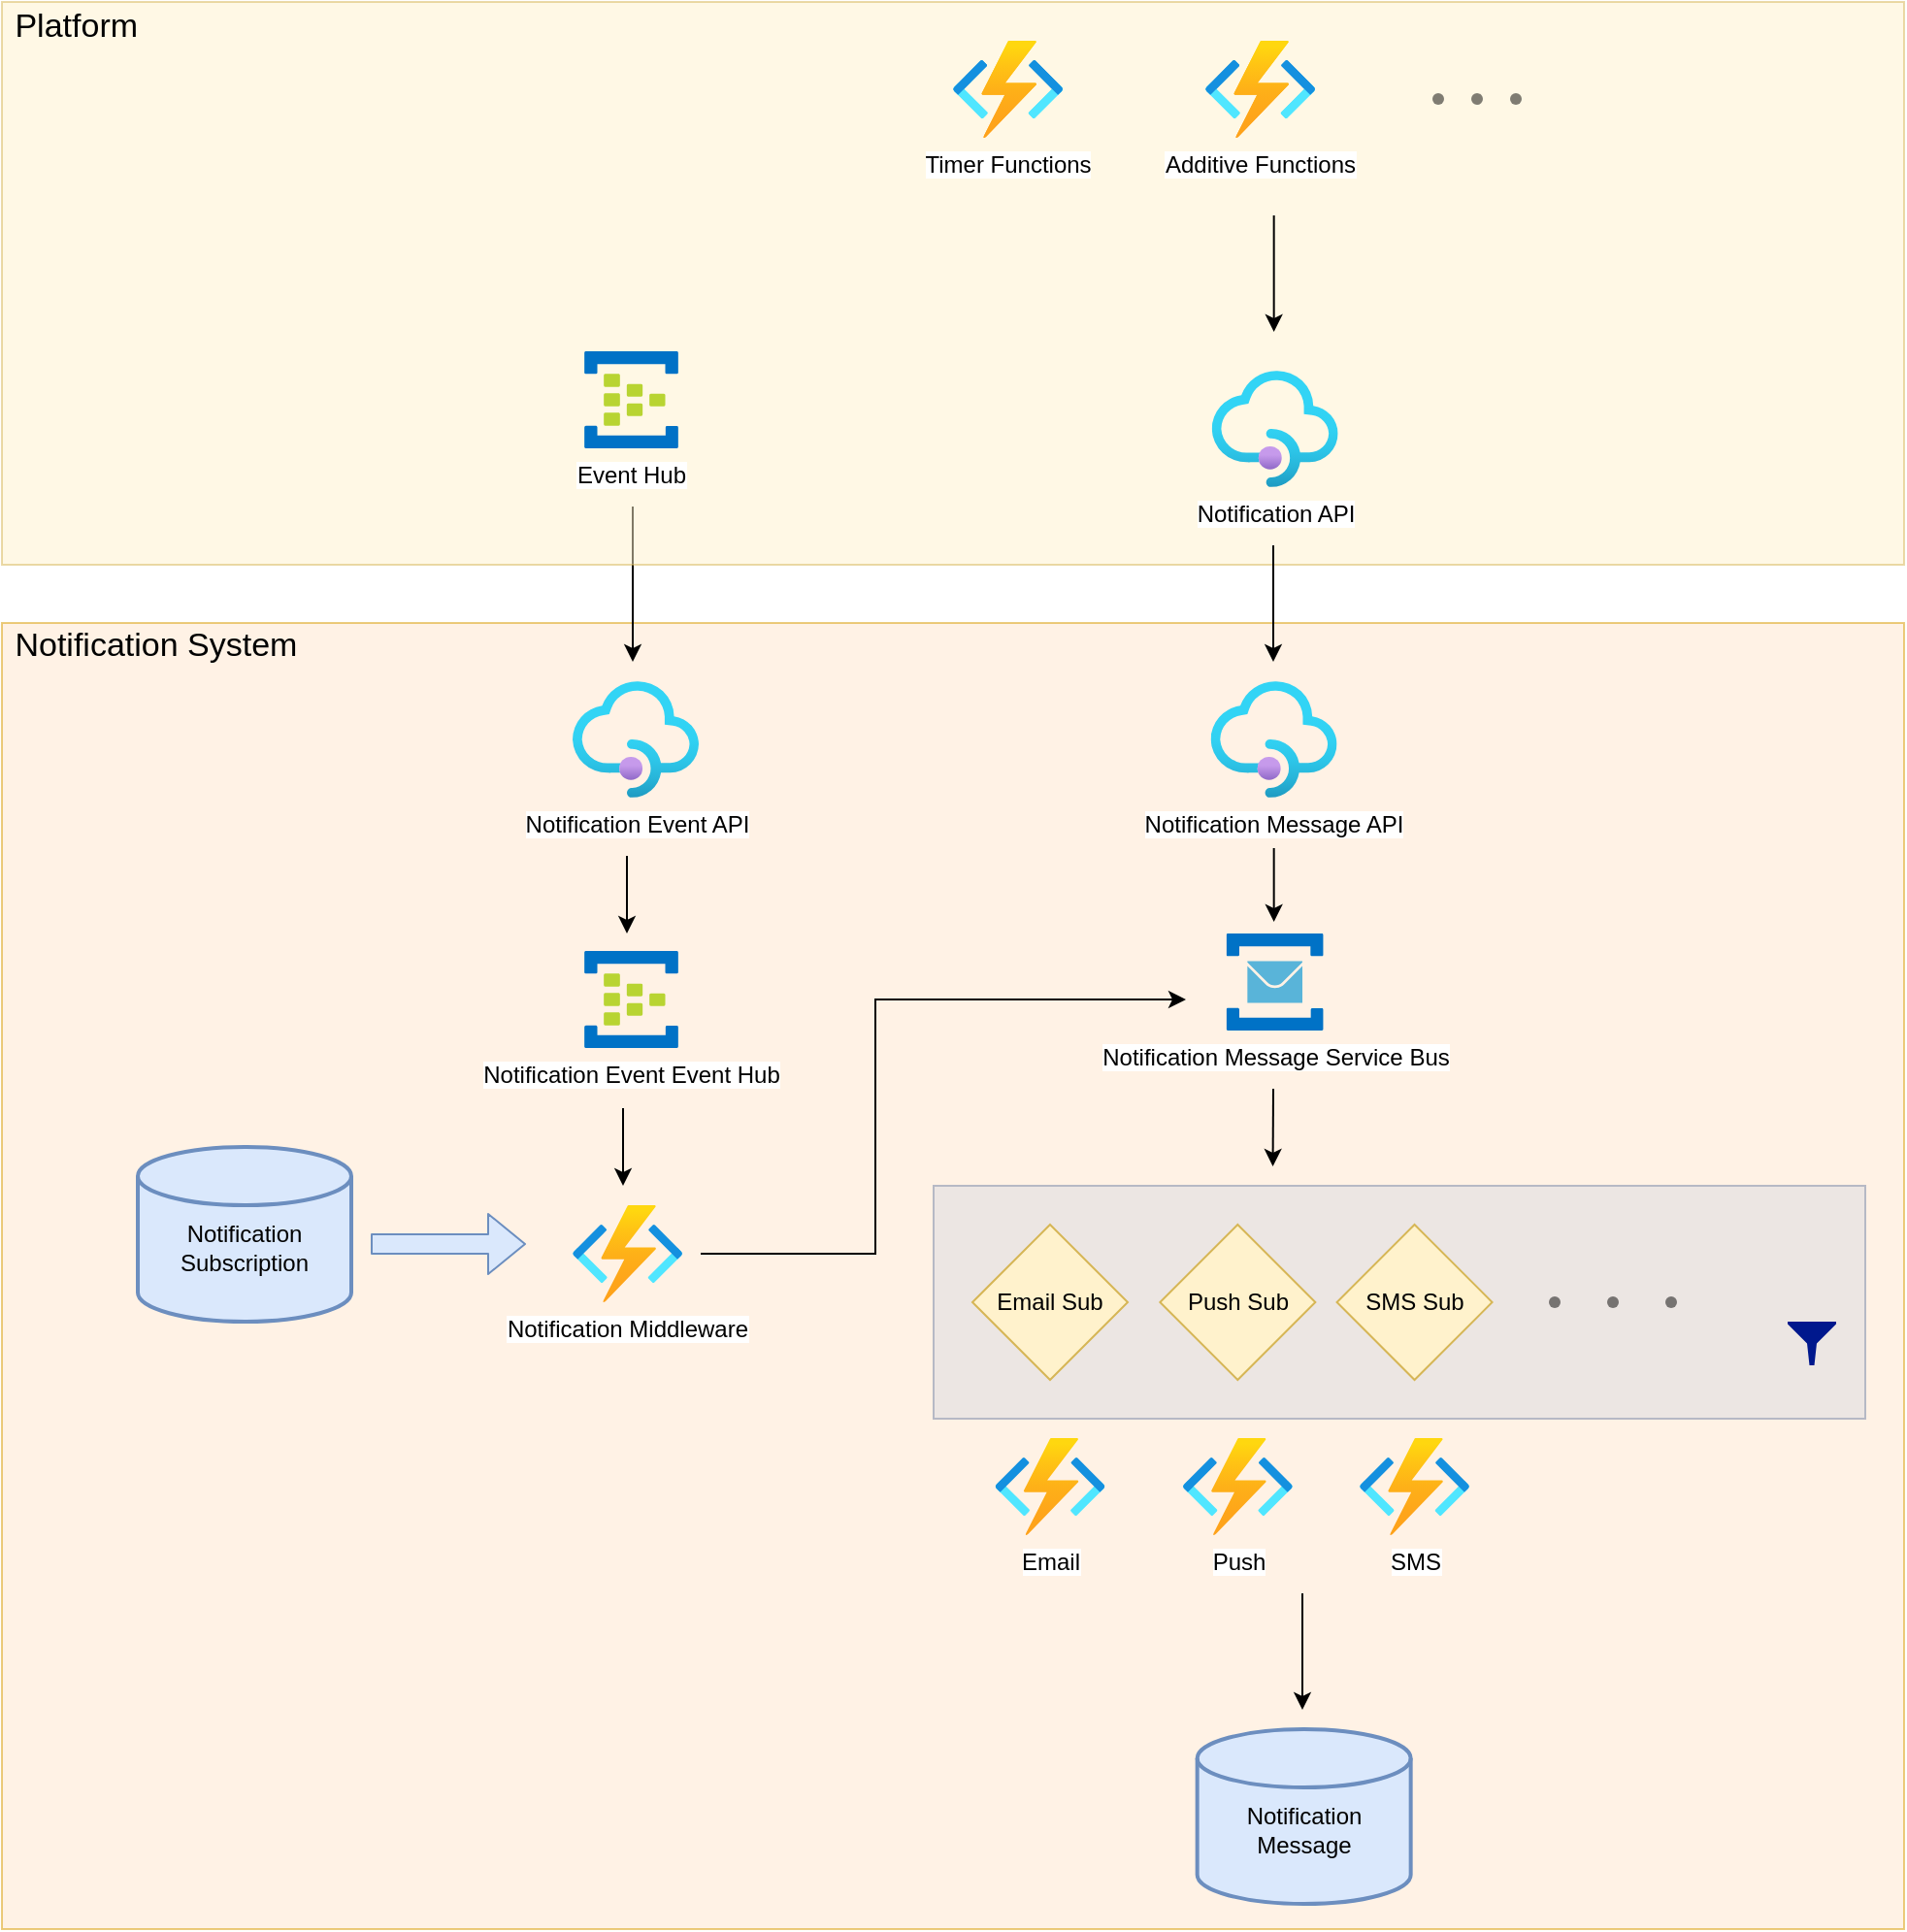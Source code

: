 <mxfile version="14.9.2" type="github">
  <diagram id="WI9T0HZ2pTsCkuznbFz-" name="Page-1">
    <mxGraphModel dx="1422" dy="1568" grid="1" gridSize="10" guides="1" tooltips="1" connect="1" arrows="1" fold="1" page="1" pageScale="1" pageWidth="1169" pageHeight="827" math="0" shadow="0">
      <root>
        <mxCell id="0" />
        <mxCell id="1" parent="0" />
        <mxCell id="n8qFsQKtH1UMpTW4uRxC-44" value="" style="rounded=0;whiteSpace=wrap;html=1;fillColor=#dae8fc;strokeColor=#6c8ebf;" vertex="1" parent="1">
          <mxGeometry x="600" y="510" width="480" height="120" as="geometry" />
        </mxCell>
        <mxCell id="n8qFsQKtH1UMpTW4uRxC-11" value="&lt;div style=&quot;text-align: justify&quot;&gt;&lt;span style=&quot;font-size: 17px&quot;&gt;&amp;nbsp;Notification System&lt;/span&gt;&lt;/div&gt;&lt;div style=&quot;text-align: justify&quot;&gt;&lt;span style=&quot;font-size: 17px&quot;&gt;&lt;br&gt;&lt;/span&gt;&lt;/div&gt;&lt;div style=&quot;text-align: justify&quot;&gt;&lt;span style=&quot;font-size: 17px&quot;&gt;&lt;br&gt;&lt;/span&gt;&lt;/div&gt;&lt;div style=&quot;text-align: justify&quot;&gt;&lt;span style=&quot;font-size: 17px&quot;&gt;&lt;br&gt;&lt;/span&gt;&lt;/div&gt;&lt;div style=&quot;text-align: justify&quot;&gt;&lt;span style=&quot;font-size: 17px&quot;&gt;&lt;br&gt;&lt;/span&gt;&lt;/div&gt;&lt;div style=&quot;text-align: justify&quot;&gt;&lt;span style=&quot;font-size: 17px&quot;&gt;&lt;br&gt;&lt;/span&gt;&lt;/div&gt;&lt;div style=&quot;text-align: justify&quot;&gt;&lt;span style=&quot;font-size: 17px&quot;&gt;&lt;br&gt;&lt;/span&gt;&lt;/div&gt;&lt;div style=&quot;text-align: justify&quot;&gt;&lt;span style=&quot;font-size: 17px&quot;&gt;&lt;br&gt;&lt;/span&gt;&lt;/div&gt;&lt;div style=&quot;text-align: justify&quot;&gt;&lt;span style=&quot;font-size: 17px&quot;&gt;&lt;br&gt;&lt;/span&gt;&lt;/div&gt;&lt;div style=&quot;text-align: justify&quot;&gt;&lt;span style=&quot;font-size: 17px&quot;&gt;&lt;br&gt;&lt;/span&gt;&lt;/div&gt;&lt;div style=&quot;text-align: justify&quot;&gt;&lt;span style=&quot;font-size: 17px&quot;&gt;&lt;br&gt;&lt;/span&gt;&lt;/div&gt;&lt;div style=&quot;text-align: justify&quot;&gt;&lt;span style=&quot;font-size: 17px&quot;&gt;&lt;br&gt;&lt;/span&gt;&lt;/div&gt;&lt;div style=&quot;text-align: justify&quot;&gt;&lt;span style=&quot;font-size: 17px&quot;&gt;&lt;br&gt;&lt;/span&gt;&lt;/div&gt;&lt;div style=&quot;text-align: justify&quot;&gt;&lt;span style=&quot;font-size: 17px&quot;&gt;&lt;br&gt;&lt;/span&gt;&lt;/div&gt;&lt;div style=&quot;text-align: justify&quot;&gt;&lt;span style=&quot;font-size: 17px&quot;&gt;&lt;br&gt;&lt;/span&gt;&lt;/div&gt;&lt;div style=&quot;text-align: justify&quot;&gt;&lt;span style=&quot;font-size: 17px&quot;&gt;&lt;br&gt;&lt;/span&gt;&lt;/div&gt;&lt;div style=&quot;text-align: justify&quot;&gt;&lt;span style=&quot;font-size: 17px&quot;&gt;&lt;br&gt;&lt;/span&gt;&lt;/div&gt;&lt;div style=&quot;text-align: justify&quot;&gt;&lt;span style=&quot;font-size: 17px&quot;&gt;&lt;br&gt;&lt;/span&gt;&lt;/div&gt;&lt;div style=&quot;text-align: justify&quot;&gt;&lt;span style=&quot;font-size: 17px&quot;&gt;&lt;br&gt;&lt;/span&gt;&lt;/div&gt;&lt;div style=&quot;text-align: justify&quot;&gt;&lt;span style=&quot;font-size: 17px&quot;&gt;&lt;br&gt;&lt;/span&gt;&lt;/div&gt;&lt;div style=&quot;text-align: justify&quot;&gt;&lt;span style=&quot;font-size: 17px&quot;&gt;&lt;br&gt;&lt;/span&gt;&lt;/div&gt;&lt;div style=&quot;text-align: justify&quot;&gt;&lt;span style=&quot;font-size: 17px&quot;&gt;&lt;br&gt;&lt;/span&gt;&lt;/div&gt;&lt;div style=&quot;text-align: justify&quot;&gt;&lt;span style=&quot;font-size: 17px&quot;&gt;&lt;br&gt;&lt;/span&gt;&lt;/div&gt;&lt;div style=&quot;text-align: justify&quot;&gt;&lt;span style=&quot;font-size: 17px&quot;&gt;&lt;br&gt;&lt;/span&gt;&lt;/div&gt;&lt;div style=&quot;text-align: justify&quot;&gt;&lt;span style=&quot;font-size: 17px&quot;&gt;&lt;br&gt;&lt;/span&gt;&lt;/div&gt;&lt;div style=&quot;text-align: justify&quot;&gt;&lt;span style=&quot;font-size: 17px&quot;&gt;&lt;br&gt;&lt;/span&gt;&lt;/div&gt;&lt;div style=&quot;text-align: justify&quot;&gt;&lt;span style=&quot;font-size: 17px&quot;&gt;&lt;br&gt;&lt;/span&gt;&lt;/div&gt;&lt;div style=&quot;text-align: justify&quot;&gt;&lt;span style=&quot;font-size: 17px&quot;&gt;&lt;br&gt;&lt;/span&gt;&lt;/div&gt;&lt;div style=&quot;text-align: justify&quot;&gt;&lt;br&gt;&lt;/div&gt;&lt;div style=&quot;text-align: justify&quot;&gt;&lt;br&gt;&lt;/div&gt;&lt;div style=&quot;text-align: justify&quot;&gt;&lt;br&gt;&lt;/div&gt;&lt;div style=&quot;text-align: justify&quot;&gt;&lt;br&gt;&lt;/div&gt;&lt;div style=&quot;text-align: justify&quot;&gt;&lt;br&gt;&lt;/div&gt;&lt;div style=&quot;text-align: justify&quot;&gt;&lt;br&gt;&lt;/div&gt;&lt;div style=&quot;text-align: justify&quot;&gt;&lt;br&gt;&lt;/div&gt;" style="rounded=0;whiteSpace=wrap;html=1;align=left;fillColor=#ffe6cc;strokeColor=#d79b00;opacity=50;" vertex="1" parent="1">
          <mxGeometry x="120" y="220" width="980" height="673" as="geometry" />
        </mxCell>
        <mxCell id="n8qFsQKtH1UMpTW4uRxC-56" style="edgeStyle=orthogonalEdgeStyle;rounded=0;orthogonalLoop=1;jettySize=auto;html=1;" edge="1" parent="1">
          <mxGeometry relative="1" as="geometry">
            <mxPoint x="445" y="170" as="sourcePoint" />
            <mxPoint x="445" y="240" as="targetPoint" />
            <Array as="points">
              <mxPoint x="445" y="160" />
              <mxPoint x="445" y="160" />
            </Array>
          </mxGeometry>
        </mxCell>
        <mxCell id="n8qFsQKtH1UMpTW4uRxC-9" value="&lt;font style=&quot;font-size: 17px&quot;&gt;&amp;nbsp;Platform&lt;br&gt;&lt;br&gt;&lt;br&gt;&lt;br&gt;&lt;br&gt;&lt;br&gt;&lt;br&gt;&lt;br&gt;&lt;br&gt;&lt;br&gt;&lt;br&gt;&lt;br&gt;&lt;br&gt;&lt;br&gt;&lt;/font&gt;" style="rounded=0;whiteSpace=wrap;html=1;align=left;fillColor=#fff2cc;strokeColor=#d6b656;opacity=50;" vertex="1" parent="1">
          <mxGeometry x="120" y="-100" width="980" height="290" as="geometry" />
        </mxCell>
        <mxCell id="RLjyjs_sm2IHfBNOWAbh-14" value="Notification Event Event Hub" style="aspect=fixed;html=1;perimeter=none;align=center;shadow=0;dashed=0;image;fontSize=12;image=img/lib/mscae/Event_Hubs.svg;labelBackgroundColor=#ffffff;fillColor=#4D9900;" parent="1" vertex="1">
          <mxGeometry x="420" y="389.0" width="48.5" height="50" as="geometry" />
        </mxCell>
        <mxCell id="n8qFsQKtH1UMpTW4uRxC-1" value="Notification Message Service Bus" style="aspect=fixed;html=1;points=[];align=center;image;fontSize=12;image=img/lib/mscae/Service_Bus.svg;" vertex="1" parent="1">
          <mxGeometry x="750.83" y="380" width="50" height="50" as="geometry" />
        </mxCell>
        <mxCell id="n8qFsQKtH1UMpTW4uRxC-2" value="Email" style="aspect=fixed;html=1;points=[];align=center;image;fontSize=12;image=img/lib/azure2/iot/Function_Apps.svg;" vertex="1" parent="1">
          <mxGeometry x="631.67" y="640" width="56.66" height="50" as="geometry" />
        </mxCell>
        <mxCell id="n8qFsQKtH1UMpTW4uRxC-3" value="Notification Message API" style="aspect=fixed;html=1;points=[];align=center;image;fontSize=12;image=img/lib/azure2/app_services/API_Management_Services.svg;" vertex="1" parent="1">
          <mxGeometry x="742.78" y="250" width="65" height="60" as="geometry" />
        </mxCell>
        <mxCell id="n8qFsQKtH1UMpTW4uRxC-4" value="" style="aspect=fixed;pointerEvents=1;shadow=0;dashed=0;html=1;strokeColor=none;labelPosition=center;verticalLabelPosition=bottom;verticalAlign=top;align=center;fillColor=#00188D;shape=mxgraph.mscae.enterprise.filter" vertex="1" parent="1">
          <mxGeometry x="1040" y="580" width="25" height="22.5" as="geometry" />
        </mxCell>
        <mxCell id="n8qFsQKtH1UMpTW4uRxC-5" value="Email Sub" style="rhombus;whiteSpace=wrap;html=1;fillColor=#fff2cc;strokeColor=#d6b656;" vertex="1" parent="1">
          <mxGeometry x="620" y="530" width="80" height="80" as="geometry" />
        </mxCell>
        <mxCell id="n8qFsQKtH1UMpTW4uRxC-6" value="&lt;br&gt;Notification Subscription" style="strokeWidth=2;html=1;shape=mxgraph.flowchart.database;whiteSpace=wrap;fillColor=#dae8fc;strokeColor=#6c8ebf;" vertex="1" parent="1">
          <mxGeometry x="190" y="490" width="110" height="90" as="geometry" />
        </mxCell>
        <mxCell id="n8qFsQKtH1UMpTW4uRxC-57" value="" style="edgeStyle=orthogonalEdgeStyle;rounded=0;orthogonalLoop=1;jettySize=auto;html=1;" edge="1" parent="1">
          <mxGeometry relative="1" as="geometry">
            <mxPoint x="775" y="180" as="sourcePoint" />
            <mxPoint x="775" y="240" as="targetPoint" />
          </mxGeometry>
        </mxCell>
        <mxCell id="n8qFsQKtH1UMpTW4uRxC-8" value="Notification API" style="aspect=fixed;html=1;points=[];align=center;image;fontSize=12;image=img/lib/azure2/app_services/API_Management_Services.svg;" vertex="1" parent="1">
          <mxGeometry x="743.33" y="90" width="65" height="60" as="geometry" />
        </mxCell>
        <mxCell id="n8qFsQKtH1UMpTW4uRxC-10" value="Event Hub" style="aspect=fixed;html=1;perimeter=none;align=center;shadow=0;dashed=0;image;fontSize=12;image=img/lib/mscae/Event_Hubs.svg;labelBackgroundColor=#ffffff;fillColor=#4D9900;" vertex="1" parent="1">
          <mxGeometry x="420" y="80.0" width="48.5" height="50" as="geometry" />
        </mxCell>
        <mxCell id="n8qFsQKtH1UMpTW4uRxC-12" value="Timer Functions" style="aspect=fixed;html=1;points=[];align=center;image;fontSize=12;image=img/lib/azure2/iot/Function_Apps.svg;" vertex="1" parent="1">
          <mxGeometry x="610" y="-80" width="56.67" height="50" as="geometry" />
        </mxCell>
        <mxCell id="n8qFsQKtH1UMpTW4uRxC-13" value="Additive Functions" style="aspect=fixed;html=1;points=[];align=center;image;fontSize=12;image=img/lib/azure2/iot/Function_Apps.svg;" vertex="1" parent="1">
          <mxGeometry x="740" y="-80" width="56.67" height="50" as="geometry" />
        </mxCell>
        <mxCell id="n8qFsQKtH1UMpTW4uRxC-16" value="" style="shape=waypoint;sketch=0;fillStyle=solid;size=6;pointerEvents=1;points=[];fillColor=none;resizable=0;rotatable=0;perimeter=centerPerimeter;snapToPoint=1;opacity=50;" vertex="1" parent="1">
          <mxGeometry x="840" y="-70" width="40" height="40" as="geometry" />
        </mxCell>
        <mxCell id="n8qFsQKtH1UMpTW4uRxC-17" value="" style="shape=waypoint;sketch=0;fillStyle=solid;size=6;pointerEvents=1;points=[];fillColor=none;resizable=0;rotatable=0;perimeter=centerPerimeter;snapToPoint=1;opacity=50;" vertex="1" parent="1">
          <mxGeometry x="880" y="-70" width="40" height="40" as="geometry" />
        </mxCell>
        <mxCell id="n8qFsQKtH1UMpTW4uRxC-18" value="" style="shape=waypoint;sketch=0;fillStyle=solid;size=6;pointerEvents=1;points=[];fillColor=none;resizable=0;rotatable=0;perimeter=centerPerimeter;snapToPoint=1;opacity=50;" vertex="1" parent="1">
          <mxGeometry x="860" y="-70" width="40" height="40" as="geometry" />
        </mxCell>
        <mxCell id="n8qFsQKtH1UMpTW4uRxC-20" value="Timer Functions" style="aspect=fixed;html=1;points=[];align=center;image;fontSize=12;image=img/lib/azure2/iot/Function_Apps.svg;" vertex="1" parent="1">
          <mxGeometry x="610" y="-80" width="56.67" height="50" as="geometry" />
        </mxCell>
        <mxCell id="n8qFsQKtH1UMpTW4uRxC-21" value="Additive Functions" style="aspect=fixed;html=1;points=[];align=center;image;fontSize=12;image=img/lib/azure2/iot/Function_Apps.svg;" vertex="1" parent="1">
          <mxGeometry x="740" y="-80" width="56.67" height="50" as="geometry" />
        </mxCell>
        <mxCell id="n8qFsQKtH1UMpTW4uRxC-26" value="" style="endArrow=classic;html=1;" edge="1" parent="1">
          <mxGeometry width="50" height="50" relative="1" as="geometry">
            <mxPoint x="775.33" y="10" as="sourcePoint" />
            <mxPoint x="775.33" y="70" as="targetPoint" />
          </mxGeometry>
        </mxCell>
        <mxCell id="n8qFsQKtH1UMpTW4uRxC-27" value="Notification Event API" style="aspect=fixed;html=1;points=[];align=center;image;fontSize=12;image=img/lib/azure2/app_services/API_Management_Services.svg;" vertex="1" parent="1">
          <mxGeometry x="414" y="250" width="65" height="60" as="geometry" />
        </mxCell>
        <mxCell id="n8qFsQKtH1UMpTW4uRxC-31" value="&lt;br&gt;Notification Message" style="strokeWidth=2;html=1;shape=mxgraph.flowchart.database;whiteSpace=wrap;fillColor=#dae8fc;strokeColor=#6c8ebf;" vertex="1" parent="1">
          <mxGeometry x="735.83" y="790" width="110" height="90" as="geometry" />
        </mxCell>
        <mxCell id="n8qFsQKtH1UMpTW4uRxC-33" value="Push Sub" style="rhombus;whiteSpace=wrap;html=1;fillColor=#fff2cc;strokeColor=#d6b656;" vertex="1" parent="1">
          <mxGeometry x="716.67" y="530" width="80" height="80" as="geometry" />
        </mxCell>
        <mxCell id="n8qFsQKtH1UMpTW4uRxC-35" value="SMS Sub" style="rhombus;whiteSpace=wrap;html=1;fillColor=#fff2cc;strokeColor=#d6b656;" vertex="1" parent="1">
          <mxGeometry x="807.78" y="530" width="80" height="80" as="geometry" />
        </mxCell>
        <mxCell id="n8qFsQKtH1UMpTW4uRxC-36" value="Push" style="aspect=fixed;html=1;points=[];align=center;image;fontSize=12;image=img/lib/azure2/iot/Function_Apps.svg;" vertex="1" parent="1">
          <mxGeometry x="728.34" y="640" width="56.66" height="50" as="geometry" />
        </mxCell>
        <mxCell id="n8qFsQKtH1UMpTW4uRxC-37" value="SMS" style="aspect=fixed;html=1;points=[];align=center;image;fontSize=12;image=img/lib/azure2/iot/Function_Apps.svg;" vertex="1" parent="1">
          <mxGeometry x="819.45" y="640" width="56.66" height="50" as="geometry" />
        </mxCell>
        <mxCell id="n8qFsQKtH1UMpTW4uRxC-39" value="" style="shape=waypoint;sketch=0;fillStyle=solid;size=6;pointerEvents=1;points=[];fillColor=none;resizable=0;rotatable=0;perimeter=centerPerimeter;snapToPoint=1;opacity=50;" vertex="1" parent="1">
          <mxGeometry x="900" y="550" width="40" height="40" as="geometry" />
        </mxCell>
        <mxCell id="n8qFsQKtH1UMpTW4uRxC-40" value="" style="shape=waypoint;sketch=0;fillStyle=solid;size=6;pointerEvents=1;points=[];fillColor=none;resizable=0;rotatable=0;perimeter=centerPerimeter;snapToPoint=1;opacity=50;" vertex="1" parent="1">
          <mxGeometry x="930" y="550" width="40" height="40" as="geometry" />
        </mxCell>
        <mxCell id="n8qFsQKtH1UMpTW4uRxC-41" value="" style="shape=waypoint;sketch=0;fillStyle=solid;size=6;pointerEvents=1;points=[];fillColor=none;resizable=0;rotatable=0;perimeter=centerPerimeter;snapToPoint=1;opacity=50;" vertex="1" parent="1">
          <mxGeometry x="960" y="550" width="40" height="40" as="geometry" />
        </mxCell>
        <mxCell id="n8qFsQKtH1UMpTW4uRxC-43" value="" style="endArrow=classic;html=1;" edge="1" parent="1">
          <mxGeometry width="50" height="50" relative="1" as="geometry">
            <mxPoint x="790" y="720" as="sourcePoint" />
            <mxPoint x="790" y="780" as="targetPoint" />
          </mxGeometry>
        </mxCell>
        <mxCell id="n8qFsQKtH1UMpTW4uRxC-45" value="" style="endArrow=classic;html=1;" edge="1" parent="1">
          <mxGeometry width="50" height="50" relative="1" as="geometry">
            <mxPoint x="775" y="460" as="sourcePoint" />
            <mxPoint x="774.78" y="500" as="targetPoint" />
          </mxGeometry>
        </mxCell>
        <mxCell id="n8qFsQKtH1UMpTW4uRxC-46" value="" style="endArrow=classic;html=1;" edge="1" parent="1">
          <mxGeometry width="50" height="50" relative="1" as="geometry">
            <mxPoint x="442" y="340" as="sourcePoint" />
            <mxPoint x="442" y="380" as="targetPoint" />
          </mxGeometry>
        </mxCell>
        <mxCell id="n8qFsQKtH1UMpTW4uRxC-48" value="" style="endArrow=classic;html=1;" edge="1" parent="1">
          <mxGeometry width="50" height="50" relative="1" as="geometry">
            <mxPoint x="775.33" y="336" as="sourcePoint" />
            <mxPoint x="775.33" y="374" as="targetPoint" />
          </mxGeometry>
        </mxCell>
        <mxCell id="n8qFsQKtH1UMpTW4uRxC-53" value="" style="edgeStyle=orthogonalEdgeStyle;rounded=0;orthogonalLoop=1;jettySize=auto;html=1;" edge="1" parent="1">
          <mxGeometry relative="1" as="geometry">
            <mxPoint x="480" y="545" as="sourcePoint" />
            <mxPoint x="730" y="414" as="targetPoint" />
            <Array as="points">
              <mxPoint x="570" y="545" />
              <mxPoint x="570" y="414" />
            </Array>
          </mxGeometry>
        </mxCell>
        <mxCell id="n8qFsQKtH1UMpTW4uRxC-49" value="Notification Middleware" style="aspect=fixed;html=1;points=[];align=center;image;fontSize=12;image=img/lib/azure2/iot/Function_Apps.svg;" vertex="1" parent="1">
          <mxGeometry x="414.0" y="520" width="56.66" height="50" as="geometry" />
        </mxCell>
        <mxCell id="n8qFsQKtH1UMpTW4uRxC-50" value="" style="endArrow=classic;html=1;" edge="1" parent="1">
          <mxGeometry width="50" height="50" relative="1" as="geometry">
            <mxPoint x="440" y="470" as="sourcePoint" />
            <mxPoint x="440" y="510" as="targetPoint" />
          </mxGeometry>
        </mxCell>
        <mxCell id="n8qFsQKtH1UMpTW4uRxC-51" value="" style="shape=flexArrow;endArrow=classic;html=1;fillColor=#dae8fc;strokeColor=#6c8ebf;" edge="1" parent="1">
          <mxGeometry width="50" height="50" relative="1" as="geometry">
            <mxPoint x="310" y="540" as="sourcePoint" />
            <mxPoint x="390" y="540" as="targetPoint" />
          </mxGeometry>
        </mxCell>
      </root>
    </mxGraphModel>
  </diagram>
</mxfile>
